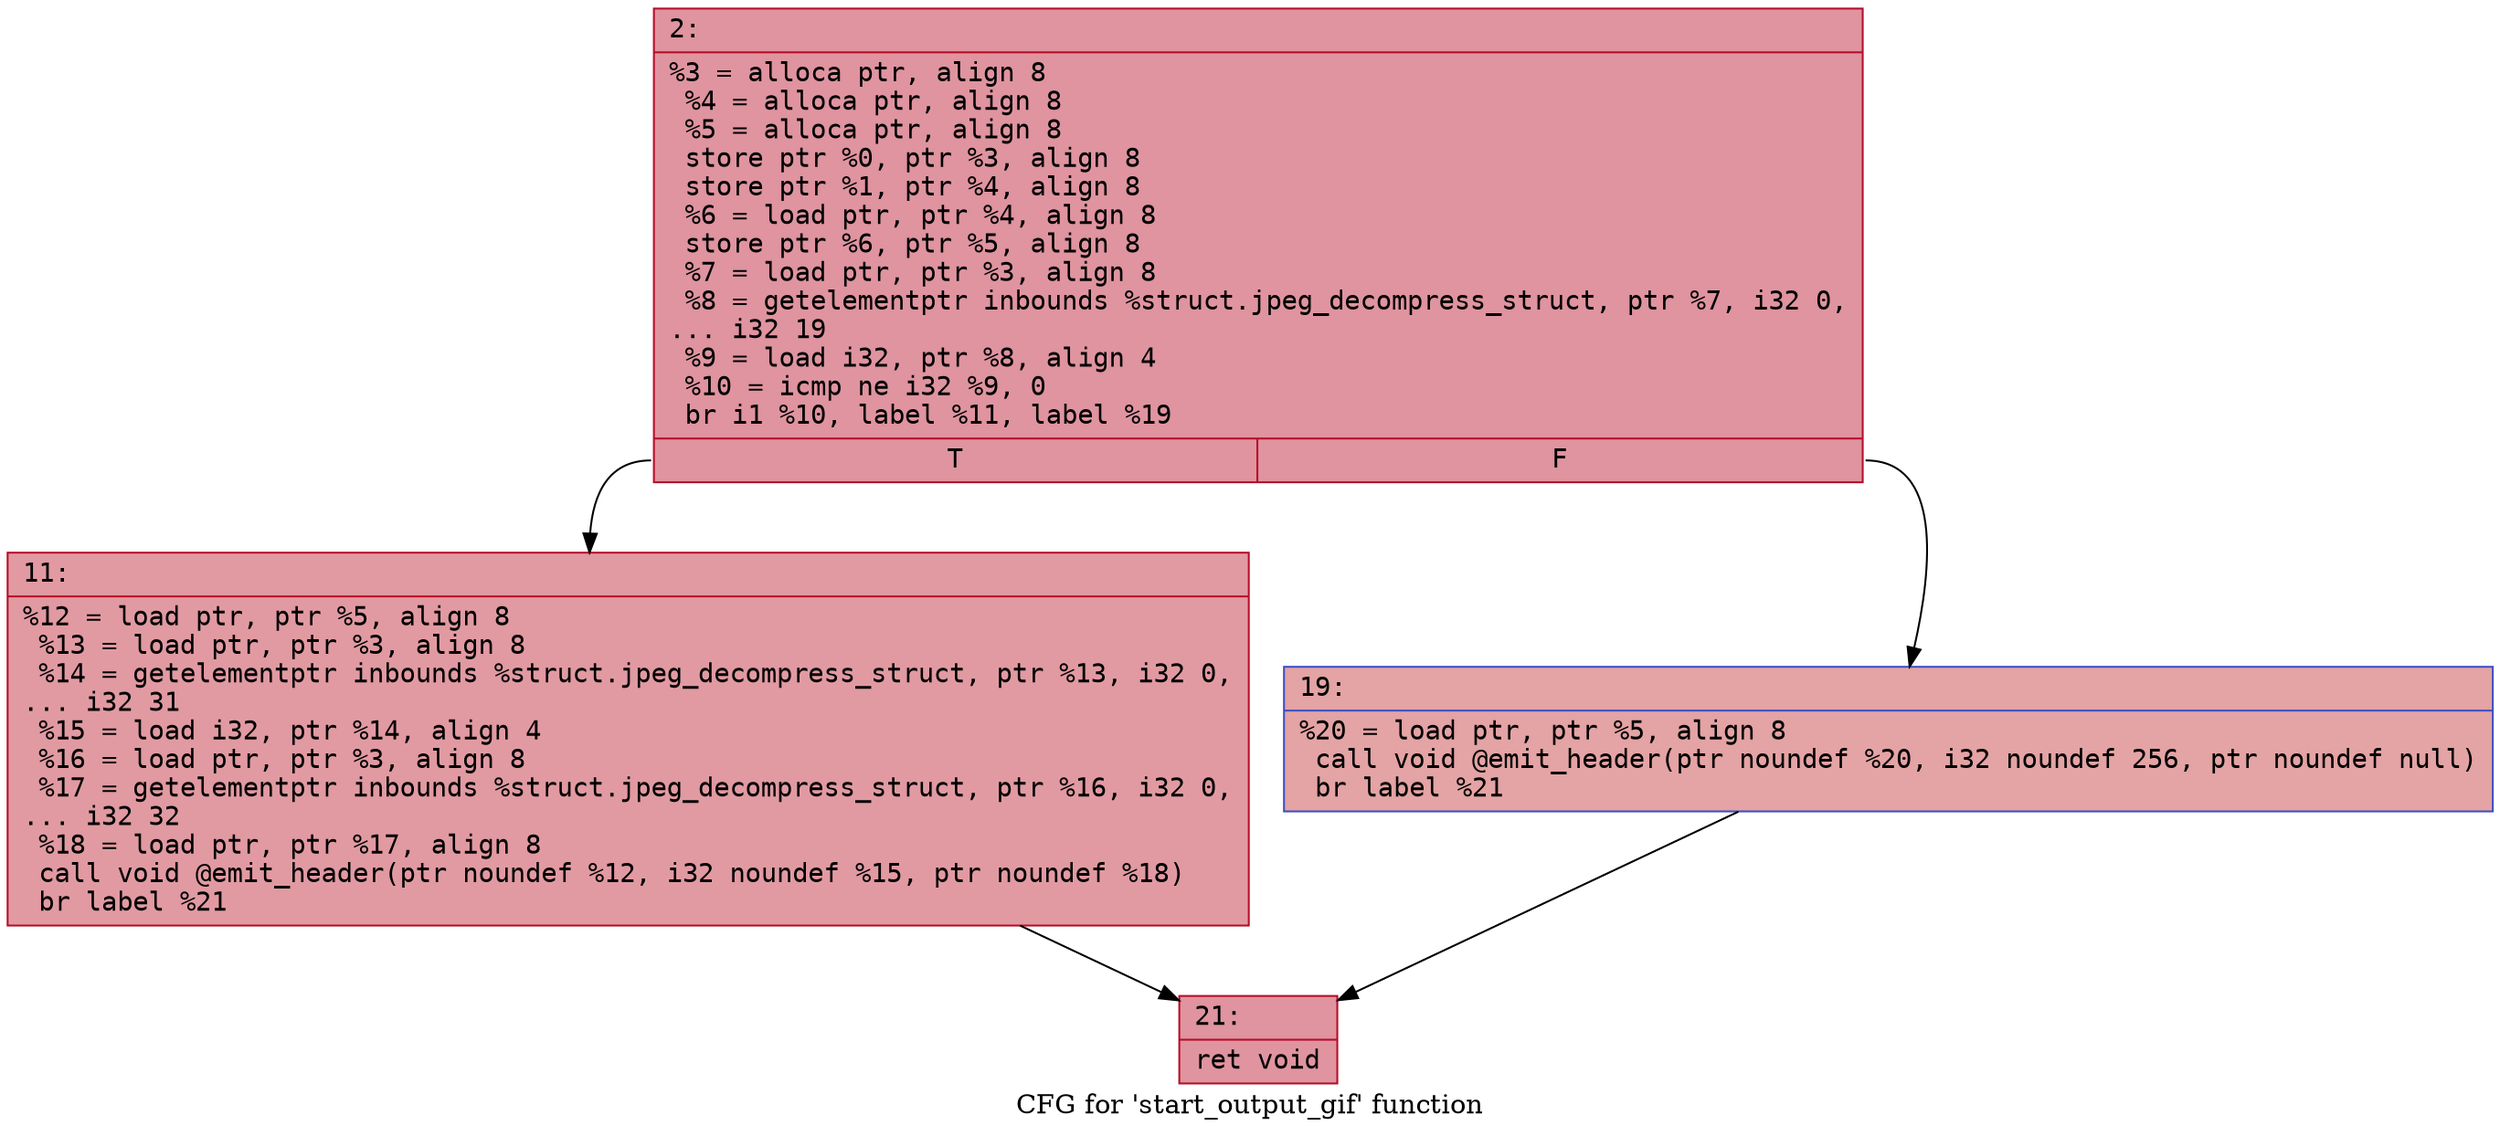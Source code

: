 digraph "CFG for 'start_output_gif' function" {
	label="CFG for 'start_output_gif' function";

	Node0x60000190a490 [shape=record,color="#b70d28ff", style=filled, fillcolor="#b70d2870" fontname="Courier",label="{2:\l|  %3 = alloca ptr, align 8\l  %4 = alloca ptr, align 8\l  %5 = alloca ptr, align 8\l  store ptr %0, ptr %3, align 8\l  store ptr %1, ptr %4, align 8\l  %6 = load ptr, ptr %4, align 8\l  store ptr %6, ptr %5, align 8\l  %7 = load ptr, ptr %3, align 8\l  %8 = getelementptr inbounds %struct.jpeg_decompress_struct, ptr %7, i32 0,\l... i32 19\l  %9 = load i32, ptr %8, align 4\l  %10 = icmp ne i32 %9, 0\l  br i1 %10, label %11, label %19\l|{<s0>T|<s1>F}}"];
	Node0x60000190a490:s0 -> Node0x60000190a4e0[tooltip="2 -> 11\nProbability 62.50%" ];
	Node0x60000190a490:s1 -> Node0x60000190a530[tooltip="2 -> 19\nProbability 37.50%" ];
	Node0x60000190a4e0 [shape=record,color="#b70d28ff", style=filled, fillcolor="#bb1b2c70" fontname="Courier",label="{11:\l|  %12 = load ptr, ptr %5, align 8\l  %13 = load ptr, ptr %3, align 8\l  %14 = getelementptr inbounds %struct.jpeg_decompress_struct, ptr %13, i32 0,\l... i32 31\l  %15 = load i32, ptr %14, align 4\l  %16 = load ptr, ptr %3, align 8\l  %17 = getelementptr inbounds %struct.jpeg_decompress_struct, ptr %16, i32 0,\l... i32 32\l  %18 = load ptr, ptr %17, align 8\l  call void @emit_header(ptr noundef %12, i32 noundef %15, ptr noundef %18)\l  br label %21\l}"];
	Node0x60000190a4e0 -> Node0x60000190a580[tooltip="11 -> 21\nProbability 100.00%" ];
	Node0x60000190a530 [shape=record,color="#3d50c3ff", style=filled, fillcolor="#c32e3170" fontname="Courier",label="{19:\l|  %20 = load ptr, ptr %5, align 8\l  call void @emit_header(ptr noundef %20, i32 noundef 256, ptr noundef null)\l  br label %21\l}"];
	Node0x60000190a530 -> Node0x60000190a580[tooltip="19 -> 21\nProbability 100.00%" ];
	Node0x60000190a580 [shape=record,color="#b70d28ff", style=filled, fillcolor="#b70d2870" fontname="Courier",label="{21:\l|  ret void\l}"];
}
